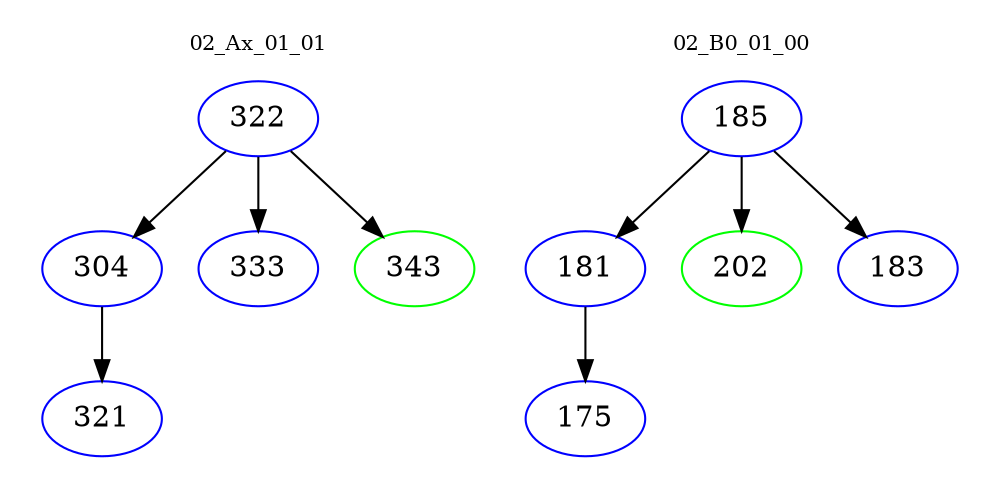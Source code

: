 digraph{
subgraph cluster_0 {
color = white
label = "02_Ax_01_01";
fontsize=10;
T0_322 [label="322", color="blue"]
T0_322 -> T0_304 [color="black"]
T0_304 [label="304", color="blue"]
T0_304 -> T0_321 [color="black"]
T0_321 [label="321", color="blue"]
T0_322 -> T0_333 [color="black"]
T0_333 [label="333", color="blue"]
T0_322 -> T0_343 [color="black"]
T0_343 [label="343", color="green"]
}
subgraph cluster_1 {
color = white
label = "02_B0_01_00";
fontsize=10;
T1_185 [label="185", color="blue"]
T1_185 -> T1_181 [color="black"]
T1_181 [label="181", color="blue"]
T1_181 -> T1_175 [color="black"]
T1_175 [label="175", color="blue"]
T1_185 -> T1_202 [color="black"]
T1_202 [label="202", color="green"]
T1_185 -> T1_183 [color="black"]
T1_183 [label="183", color="blue"]
}
}
